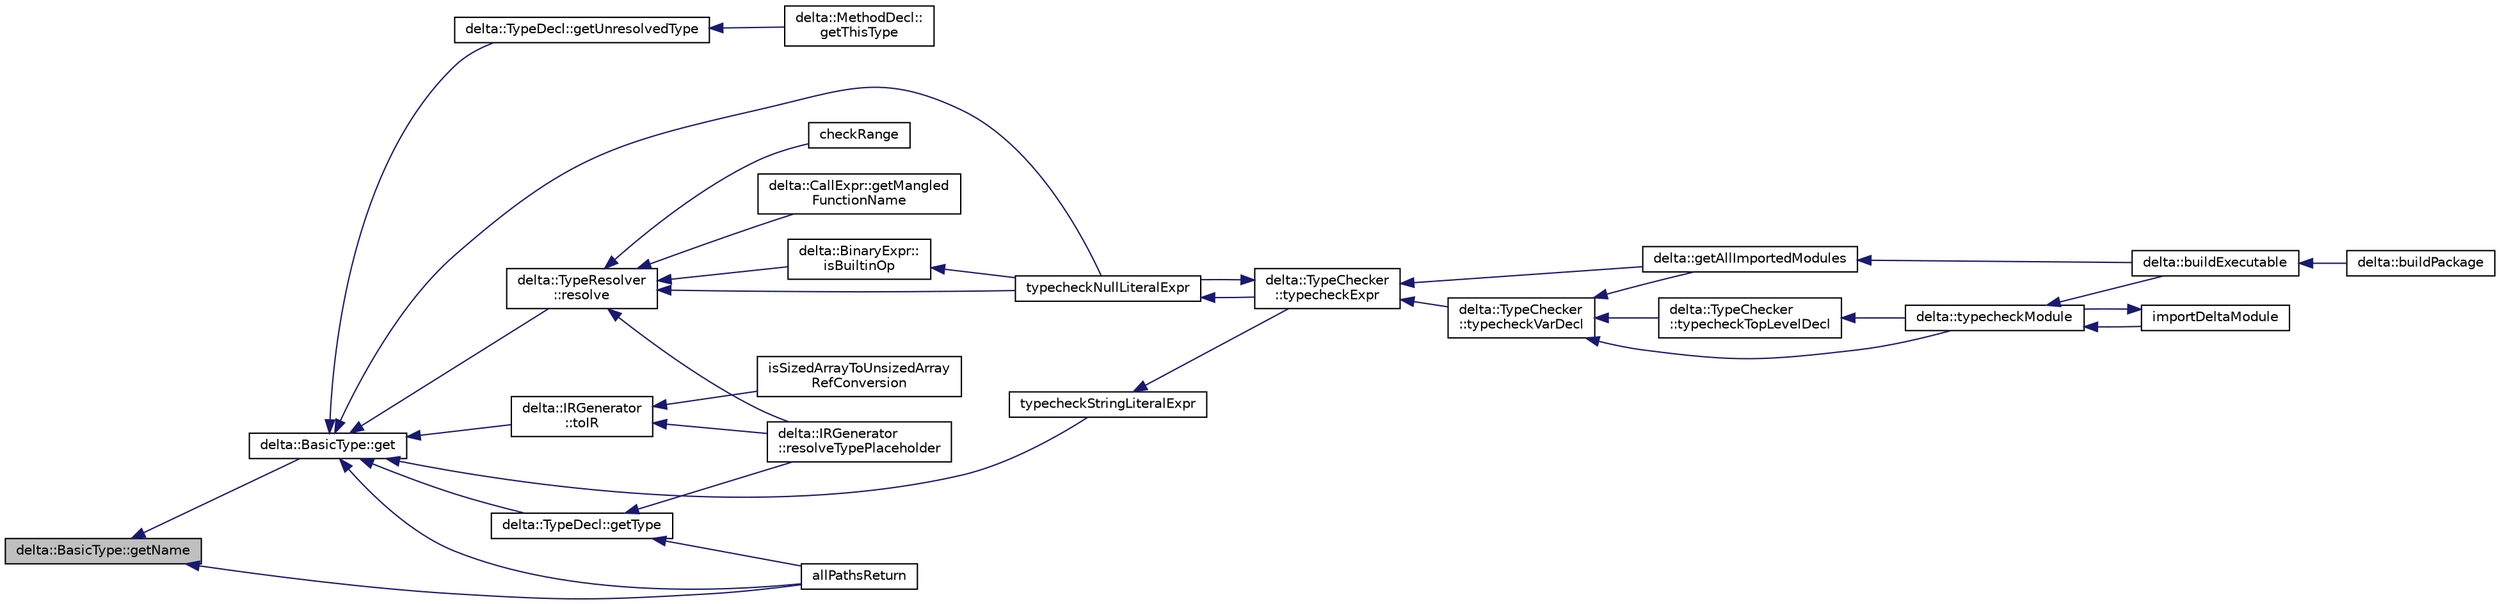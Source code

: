 digraph "delta::BasicType::getName"
{
  edge [fontname="Helvetica",fontsize="10",labelfontname="Helvetica",labelfontsize="10"];
  node [fontname="Helvetica",fontsize="10",shape=record];
  rankdir="LR";
  Node24 [label="delta::BasicType::getName",height=0.2,width=0.4,color="black", fillcolor="grey75", style="filled", fontcolor="black"];
  Node24 -> Node25 [dir="back",color="midnightblue",fontsize="10",style="solid",fontname="Helvetica"];
  Node25 [label="delta::BasicType::get",height=0.2,width=0.4,color="black", fillcolor="white", style="filled",URL="$classdelta_1_1_basic_type.html#a1a81a27cc6e837879b9880e72302f13e"];
  Node25 -> Node26 [dir="back",color="midnightblue",fontsize="10",style="solid",fontname="Helvetica"];
  Node26 [label="delta::TypeDecl::getType",height=0.2,width=0.4,color="black", fillcolor="white", style="filled",URL="$classdelta_1_1_type_decl.html#acf09c25545c19e9403dd2aa3b3e580ce"];
  Node26 -> Node27 [dir="back",color="midnightblue",fontsize="10",style="solid",fontname="Helvetica"];
  Node27 [label="delta::IRGenerator\l::resolveTypePlaceholder",height=0.2,width=0.4,color="black", fillcolor="white", style="filled",URL="$classdelta_1_1_i_r_generator.html#a3dcb9317d090022c47d62a2df03c46f7"];
  Node26 -> Node28 [dir="back",color="midnightblue",fontsize="10",style="solid",fontname="Helvetica"];
  Node28 [label="allPathsReturn",height=0.2,width=0.4,color="black", fillcolor="white", style="filled",URL="$typecheck_8cpp.html#acd61f00ed38f65b865c4033b48457760"];
  Node25 -> Node29 [dir="back",color="midnightblue",fontsize="10",style="solid",fontname="Helvetica"];
  Node29 [label="delta::TypeDecl::getUnresolvedType",height=0.2,width=0.4,color="black", fillcolor="white", style="filled",URL="$classdelta_1_1_type_decl.html#aed1dac0d6dcdb0ca44362ea2dc529dbb"];
  Node29 -> Node30 [dir="back",color="midnightblue",fontsize="10",style="solid",fontname="Helvetica"];
  Node30 [label="delta::MethodDecl::\lgetThisType",height=0.2,width=0.4,color="black", fillcolor="white", style="filled",URL="$classdelta_1_1_method_decl.html#a04c1d4b68af30390790a9823e3fdb1db"];
  Node25 -> Node31 [dir="back",color="midnightblue",fontsize="10",style="solid",fontname="Helvetica"];
  Node31 [label="delta::TypeResolver\l::resolve",height=0.2,width=0.4,color="black", fillcolor="white", style="filled",URL="$classdelta_1_1_type_resolver.html#ab333afdac9296c5d62fe58a0b229bba8"];
  Node31 -> Node32 [dir="back",color="midnightblue",fontsize="10",style="solid",fontname="Helvetica"];
  Node32 [label="delta::CallExpr::getMangled\lFunctionName",height=0.2,width=0.4,color="black", fillcolor="white", style="filled",URL="$classdelta_1_1_call_expr.html#a4f89c212b096e2361710a42ba35e3b77"];
  Node31 -> Node33 [dir="back",color="midnightblue",fontsize="10",style="solid",fontname="Helvetica"];
  Node33 [label="delta::BinaryExpr::\lisBuiltinOp",height=0.2,width=0.4,color="black", fillcolor="white", style="filled",URL="$classdelta_1_1_binary_expr.html#a9cf6768d73ac71605d31879590d565f5"];
  Node33 -> Node34 [dir="back",color="midnightblue",fontsize="10",style="solid",fontname="Helvetica"];
  Node34 [label="typecheckNullLiteralExpr",height=0.2,width=0.4,color="black", fillcolor="white", style="filled",URL="$typecheck-expr_8cpp.html#a604c48557fc70deb374eef16c7673846"];
  Node34 -> Node35 [dir="back",color="midnightblue",fontsize="10",style="solid",fontname="Helvetica"];
  Node35 [label="delta::TypeChecker\l::typecheckExpr",height=0.2,width=0.4,color="black", fillcolor="white", style="filled",URL="$classdelta_1_1_type_checker.html#ab19a9a7679086f4e999cce03e35922fc"];
  Node35 -> Node34 [dir="back",color="midnightblue",fontsize="10",style="solid",fontname="Helvetica"];
  Node35 -> Node36 [dir="back",color="midnightblue",fontsize="10",style="solid",fontname="Helvetica"];
  Node36 [label="delta::getAllImportedModules",height=0.2,width=0.4,color="black", fillcolor="white", style="filled",URL="$namespacedelta.html#a949f83e8840a11b90a369f9b2278ba0a"];
  Node36 -> Node37 [dir="back",color="midnightblue",fontsize="10",style="solid",fontname="Helvetica"];
  Node37 [label="delta::buildExecutable",height=0.2,width=0.4,color="black", fillcolor="white", style="filled",URL="$namespacedelta.html#aea63e33d3ee2ff18ad7c1fefd8bbeca2"];
  Node37 -> Node38 [dir="back",color="midnightblue",fontsize="10",style="solid",fontname="Helvetica"];
  Node38 [label="delta::buildPackage",height=0.2,width=0.4,color="black", fillcolor="white", style="filled",URL="$namespacedelta.html#a608f3203f47e224f518306b184b5cf60"];
  Node35 -> Node39 [dir="back",color="midnightblue",fontsize="10",style="solid",fontname="Helvetica"];
  Node39 [label="delta::TypeChecker\l::typecheckVarDecl",height=0.2,width=0.4,color="black", fillcolor="white", style="filled",URL="$classdelta_1_1_type_checker.html#a5ac25011668c8781d97542e49d7f8868"];
  Node39 -> Node36 [dir="back",color="midnightblue",fontsize="10",style="solid",fontname="Helvetica"];
  Node39 -> Node40 [dir="back",color="midnightblue",fontsize="10",style="solid",fontname="Helvetica"];
  Node40 [label="delta::TypeChecker\l::typecheckTopLevelDecl",height=0.2,width=0.4,color="black", fillcolor="white", style="filled",URL="$classdelta_1_1_type_checker.html#a6f183b3656e0dc9a1882e9145ef5e5ea"];
  Node40 -> Node41 [dir="back",color="midnightblue",fontsize="10",style="solid",fontname="Helvetica"];
  Node41 [label="delta::typecheckModule",height=0.2,width=0.4,color="black", fillcolor="white", style="filled",URL="$namespacedelta.html#a640468ebe486aee02501f76f96781f90"];
  Node41 -> Node37 [dir="back",color="midnightblue",fontsize="10",style="solid",fontname="Helvetica"];
  Node41 -> Node42 [dir="back",color="midnightblue",fontsize="10",style="solid",fontname="Helvetica"];
  Node42 [label="importDeltaModule",height=0.2,width=0.4,color="black", fillcolor="white", style="filled",URL="$typecheck_8cpp.html#ab417bb720a37330c53ef816b9d61711c"];
  Node42 -> Node41 [dir="back",color="midnightblue",fontsize="10",style="solid",fontname="Helvetica"];
  Node39 -> Node41 [dir="back",color="midnightblue",fontsize="10",style="solid",fontname="Helvetica"];
  Node31 -> Node27 [dir="back",color="midnightblue",fontsize="10",style="solid",fontname="Helvetica"];
  Node31 -> Node34 [dir="back",color="midnightblue",fontsize="10",style="solid",fontname="Helvetica"];
  Node31 -> Node43 [dir="back",color="midnightblue",fontsize="10",style="solid",fontname="Helvetica"];
  Node43 [label="checkRange",height=0.2,width=0.4,color="black", fillcolor="white", style="filled",URL="$typecheck-expr_8cpp.html#a3183a15df856c85d6c74dce7ec280480"];
  Node25 -> Node44 [dir="back",color="midnightblue",fontsize="10",style="solid",fontname="Helvetica"];
  Node44 [label="delta::IRGenerator\l::toIR",height=0.2,width=0.4,color="black", fillcolor="white", style="filled",URL="$classdelta_1_1_i_r_generator.html#a921262b31eeedf04594f66dcbaa08e8a"];
  Node44 -> Node45 [dir="back",color="midnightblue",fontsize="10",style="solid",fontname="Helvetica"];
  Node45 [label="isSizedArrayToUnsizedArray\lRefConversion",height=0.2,width=0.4,color="black", fillcolor="white", style="filled",URL="$irgen-expr_8cpp.html#a2a9c0af458308795c28f54640446b93d"];
  Node44 -> Node27 [dir="back",color="midnightblue",fontsize="10",style="solid",fontname="Helvetica"];
  Node25 -> Node46 [dir="back",color="midnightblue",fontsize="10",style="solid",fontname="Helvetica"];
  Node46 [label="typecheckStringLiteralExpr",height=0.2,width=0.4,color="black", fillcolor="white", style="filled",URL="$typecheck-expr_8cpp.html#acb86807fd0062357648c5607b9ad68b1"];
  Node46 -> Node35 [dir="back",color="midnightblue",fontsize="10",style="solid",fontname="Helvetica"];
  Node25 -> Node34 [dir="back",color="midnightblue",fontsize="10",style="solid",fontname="Helvetica"];
  Node25 -> Node28 [dir="back",color="midnightblue",fontsize="10",style="solid",fontname="Helvetica"];
  Node24 -> Node28 [dir="back",color="midnightblue",fontsize="10",style="solid",fontname="Helvetica"];
}

